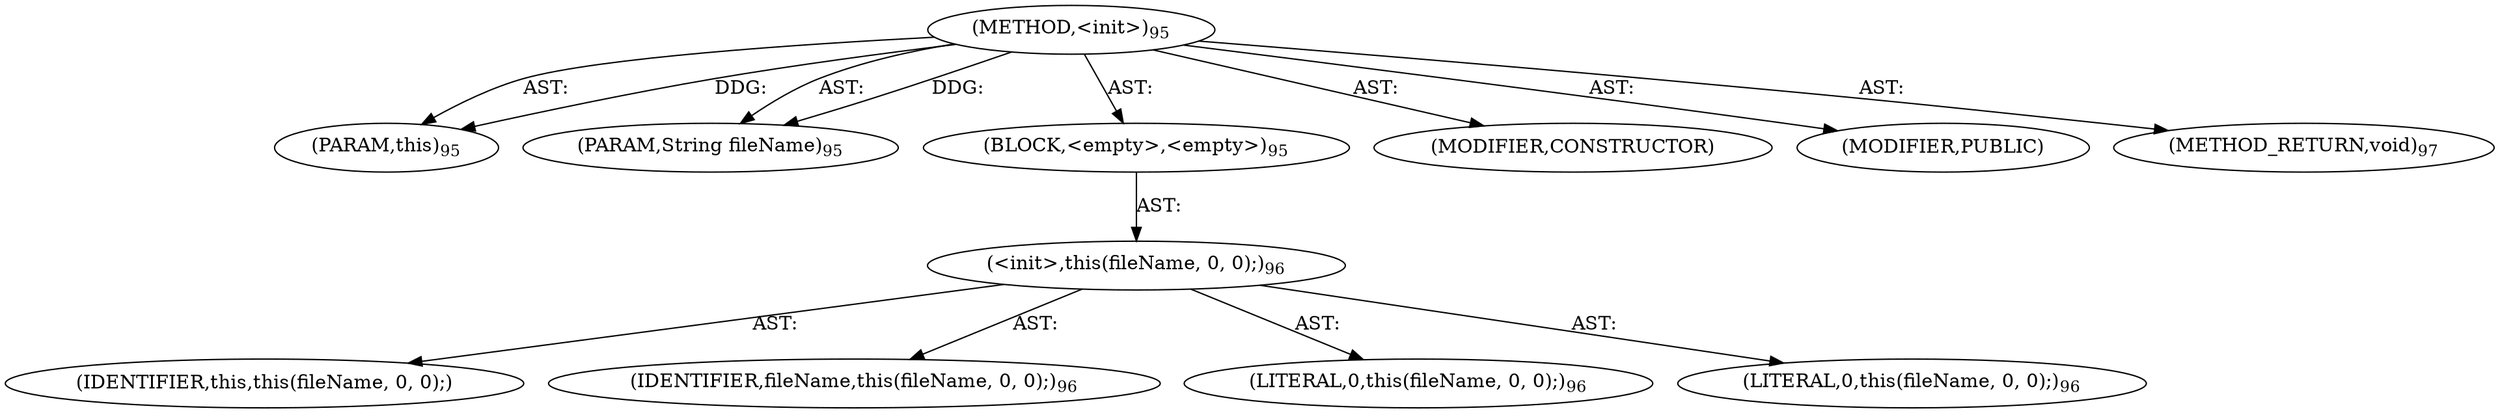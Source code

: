 digraph "&lt;init&gt;" {  
"111669149697" [label = <(METHOD,&lt;init&gt;)<SUB>95</SUB>> ]
"115964116993" [label = <(PARAM,this)<SUB>95</SUB>> ]
"115964116996" [label = <(PARAM,String fileName)<SUB>95</SUB>> ]
"25769803777" [label = <(BLOCK,&lt;empty&gt;,&lt;empty&gt;)<SUB>95</SUB>> ]
"30064771073" [label = <(&lt;init&gt;,this(fileName, 0, 0);)<SUB>96</SUB>> ]
"68719476737" [label = <(IDENTIFIER,this,this(fileName, 0, 0);)> ]
"68719476743" [label = <(IDENTIFIER,fileName,this(fileName, 0, 0);)<SUB>96</SUB>> ]
"90194313219" [label = <(LITERAL,0,this(fileName, 0, 0);)<SUB>96</SUB>> ]
"90194313220" [label = <(LITERAL,0,this(fileName, 0, 0);)<SUB>96</SUB>> ]
"133143986183" [label = <(MODIFIER,CONSTRUCTOR)> ]
"133143986184" [label = <(MODIFIER,PUBLIC)> ]
"128849018881" [label = <(METHOD_RETURN,void)<SUB>97</SUB>> ]
  "111669149697" -> "115964116993"  [ label = "AST: "] 
  "111669149697" -> "115964116996"  [ label = "AST: "] 
  "111669149697" -> "25769803777"  [ label = "AST: "] 
  "111669149697" -> "133143986183"  [ label = "AST: "] 
  "111669149697" -> "133143986184"  [ label = "AST: "] 
  "111669149697" -> "128849018881"  [ label = "AST: "] 
  "25769803777" -> "30064771073"  [ label = "AST: "] 
  "30064771073" -> "68719476737"  [ label = "AST: "] 
  "30064771073" -> "68719476743"  [ label = "AST: "] 
  "30064771073" -> "90194313219"  [ label = "AST: "] 
  "30064771073" -> "90194313220"  [ label = "AST: "] 
  "111669149697" -> "115964116993"  [ label = "DDG: "] 
  "111669149697" -> "115964116996"  [ label = "DDG: "] 
}
